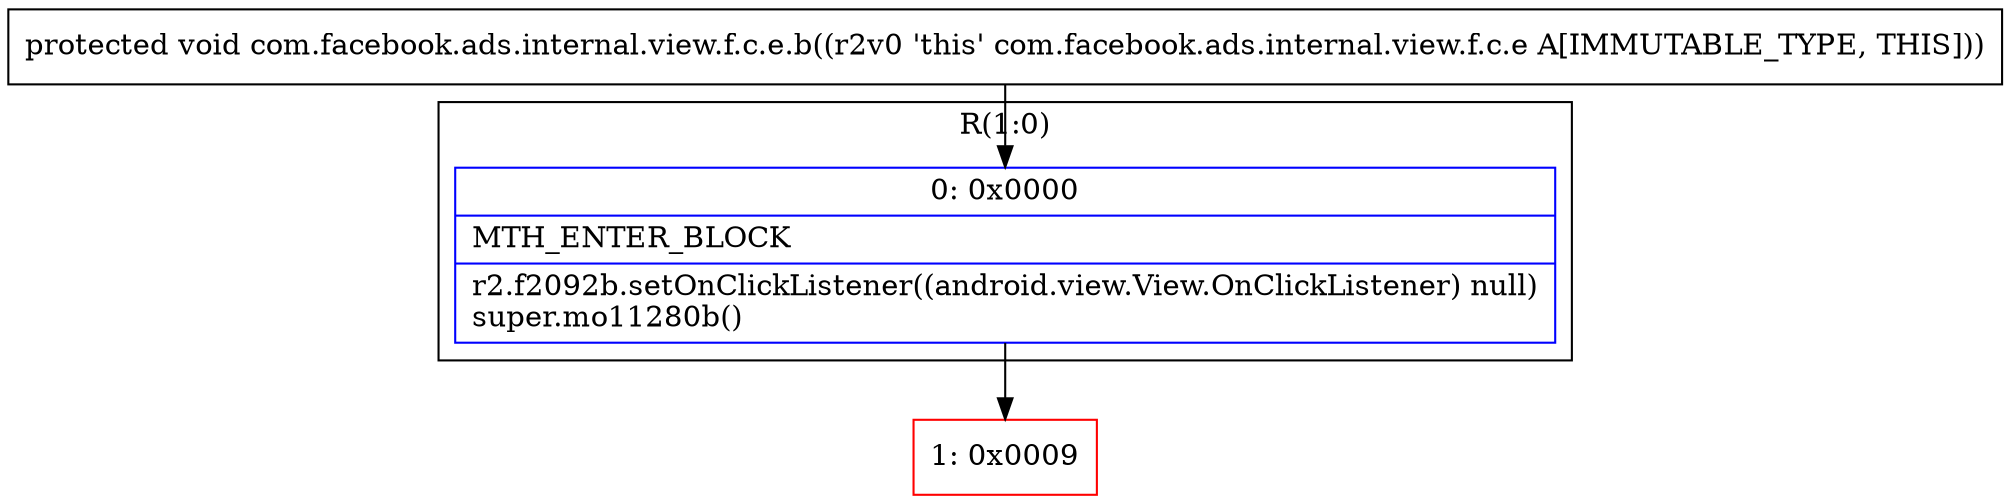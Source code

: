 digraph "CFG forcom.facebook.ads.internal.view.f.c.e.b()V" {
subgraph cluster_Region_544485423 {
label = "R(1:0)";
node [shape=record,color=blue];
Node_0 [shape=record,label="{0\:\ 0x0000|MTH_ENTER_BLOCK\l|r2.f2092b.setOnClickListener((android.view.View.OnClickListener) null)\lsuper.mo11280b()\l}"];
}
Node_1 [shape=record,color=red,label="{1\:\ 0x0009}"];
MethodNode[shape=record,label="{protected void com.facebook.ads.internal.view.f.c.e.b((r2v0 'this' com.facebook.ads.internal.view.f.c.e A[IMMUTABLE_TYPE, THIS])) }"];
MethodNode -> Node_0;
Node_0 -> Node_1;
}

